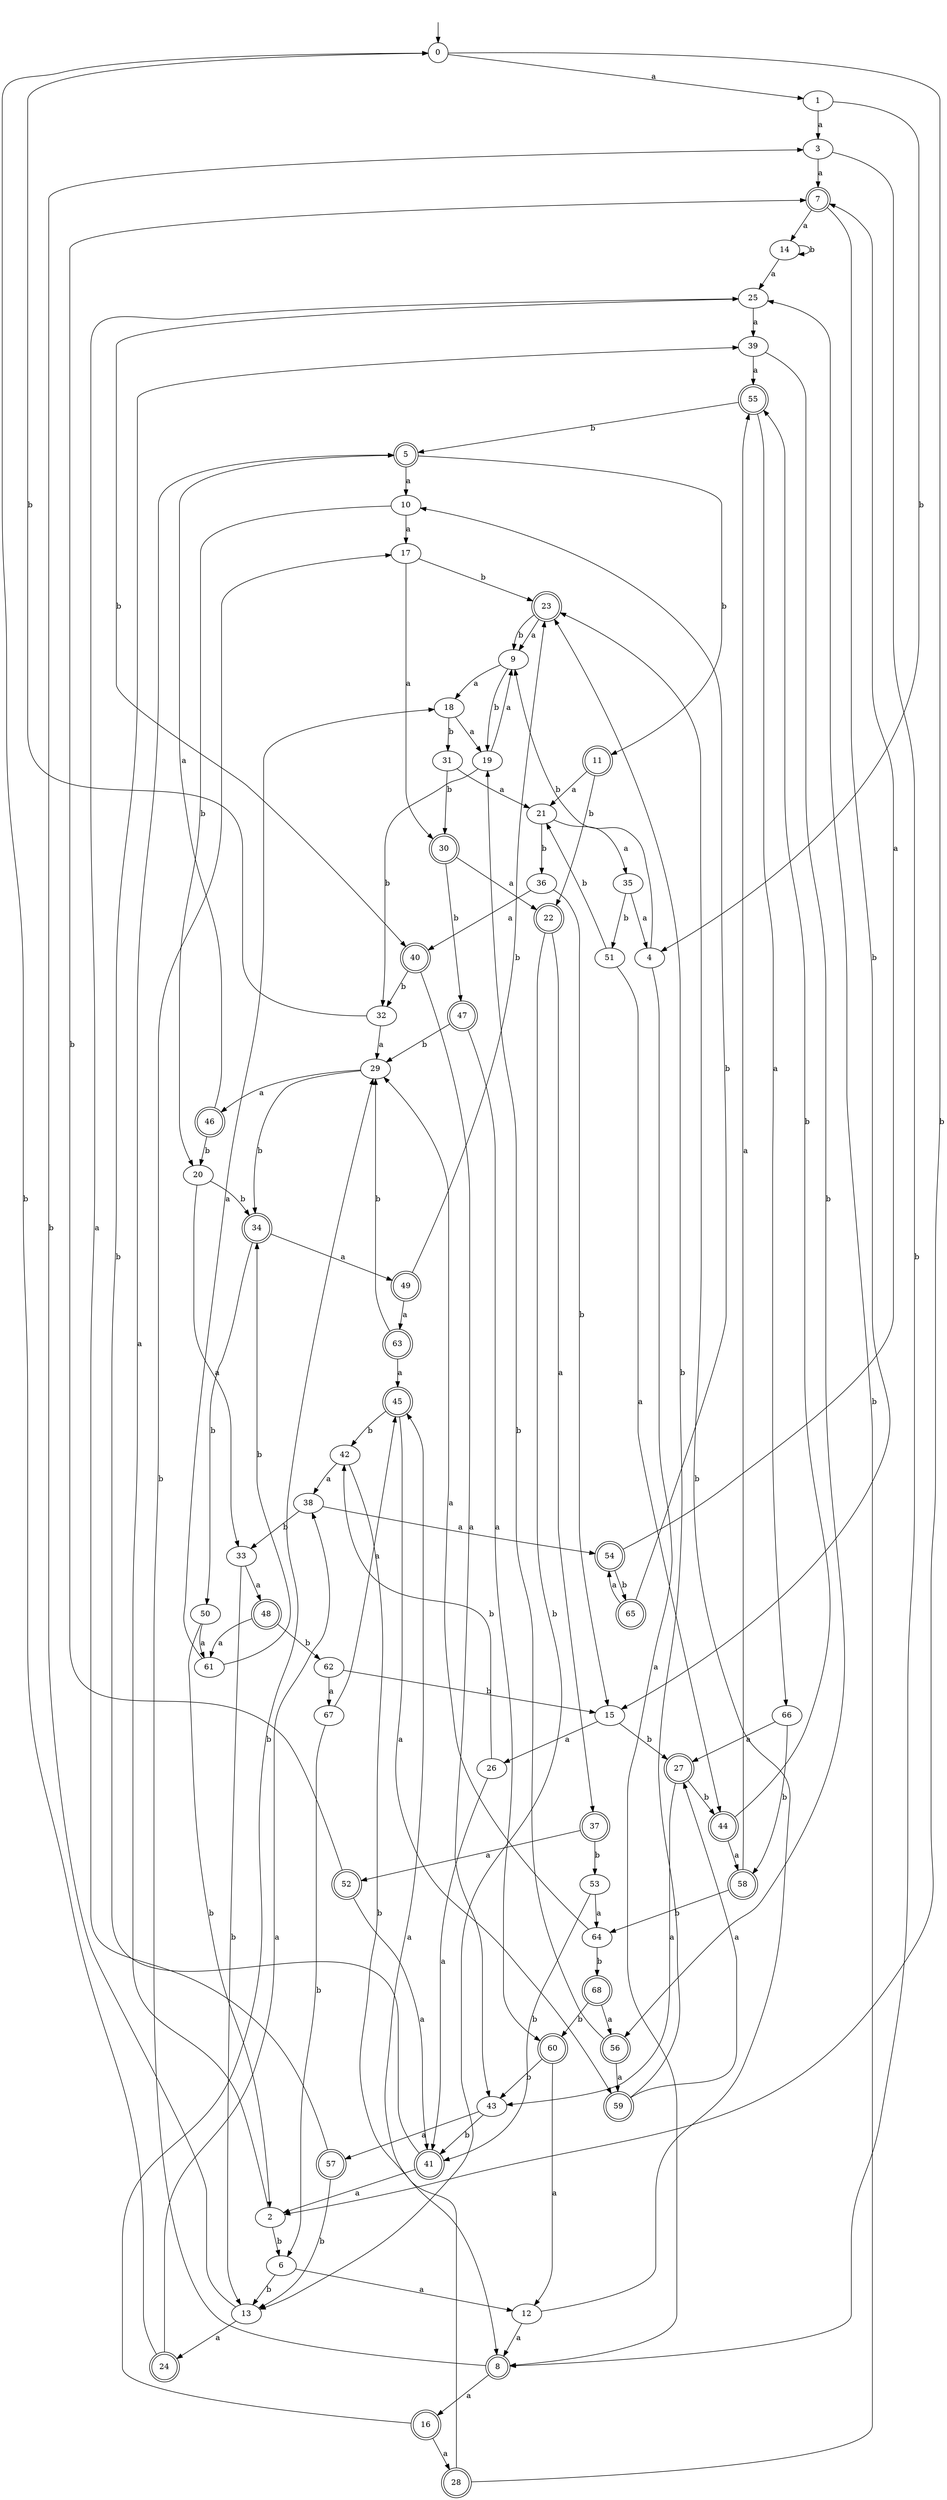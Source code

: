 digraph RandomDFA {
  __start0 [label="", shape=none];
  __start0 -> 0 [label=""];
  0 [shape=circle]
  0 -> 1 [label="a"]
  0 -> 2 [label="b"]
  1
  1 -> 3 [label="a"]
  1 -> 4 [label="b"]
  2
  2 -> 5 [label="a"]
  2 -> 6 [label="b"]
  3
  3 -> 7 [label="a"]
  3 -> 8 [label="b"]
  4
  4 -> 8 [label="a"]
  4 -> 9 [label="b"]
  5 [shape=doublecircle]
  5 -> 10 [label="a"]
  5 -> 11 [label="b"]
  6
  6 -> 12 [label="a"]
  6 -> 13 [label="b"]
  7 [shape=doublecircle]
  7 -> 14 [label="a"]
  7 -> 15 [label="b"]
  8 [shape=doublecircle]
  8 -> 16 [label="a"]
  8 -> 17 [label="b"]
  9
  9 -> 18 [label="a"]
  9 -> 19 [label="b"]
  10
  10 -> 17 [label="a"]
  10 -> 20 [label="b"]
  11 [shape=doublecircle]
  11 -> 21 [label="a"]
  11 -> 22 [label="b"]
  12
  12 -> 8 [label="a"]
  12 -> 23 [label="b"]
  13
  13 -> 24 [label="a"]
  13 -> 3 [label="b"]
  14
  14 -> 25 [label="a"]
  14 -> 14 [label="b"]
  15
  15 -> 26 [label="a"]
  15 -> 27 [label="b"]
  16 [shape=doublecircle]
  16 -> 28 [label="a"]
  16 -> 29 [label="b"]
  17
  17 -> 30 [label="a"]
  17 -> 23 [label="b"]
  18
  18 -> 19 [label="a"]
  18 -> 31 [label="b"]
  19
  19 -> 9 [label="a"]
  19 -> 32 [label="b"]
  20
  20 -> 33 [label="a"]
  20 -> 34 [label="b"]
  21
  21 -> 35 [label="a"]
  21 -> 36 [label="b"]
  22 [shape=doublecircle]
  22 -> 37 [label="a"]
  22 -> 13 [label="b"]
  23 [shape=doublecircle]
  23 -> 9 [label="a"]
  23 -> 9 [label="b"]
  24 [shape=doublecircle]
  24 -> 38 [label="a"]
  24 -> 0 [label="b"]
  25
  25 -> 39 [label="a"]
  25 -> 40 [label="b"]
  26
  26 -> 41 [label="a"]
  26 -> 42 [label="b"]
  27 [shape=doublecircle]
  27 -> 43 [label="a"]
  27 -> 44 [label="b"]
  28 [shape=doublecircle]
  28 -> 45 [label="a"]
  28 -> 25 [label="b"]
  29
  29 -> 46 [label="a"]
  29 -> 34 [label="b"]
  30 [shape=doublecircle]
  30 -> 22 [label="a"]
  30 -> 47 [label="b"]
  31
  31 -> 21 [label="a"]
  31 -> 30 [label="b"]
  32
  32 -> 29 [label="a"]
  32 -> 0 [label="b"]
  33
  33 -> 48 [label="a"]
  33 -> 13 [label="b"]
  34 [shape=doublecircle]
  34 -> 49 [label="a"]
  34 -> 50 [label="b"]
  35
  35 -> 4 [label="a"]
  35 -> 51 [label="b"]
  36
  36 -> 40 [label="a"]
  36 -> 15 [label="b"]
  37 [shape=doublecircle]
  37 -> 52 [label="a"]
  37 -> 53 [label="b"]
  38
  38 -> 54 [label="a"]
  38 -> 33 [label="b"]
  39
  39 -> 55 [label="a"]
  39 -> 56 [label="b"]
  40 [shape=doublecircle]
  40 -> 43 [label="a"]
  40 -> 32 [label="b"]
  41 [shape=doublecircle]
  41 -> 2 [label="a"]
  41 -> 39 [label="b"]
  42
  42 -> 38 [label="a"]
  42 -> 8 [label="b"]
  43
  43 -> 57 [label="a"]
  43 -> 41 [label="b"]
  44 [shape=doublecircle]
  44 -> 58 [label="a"]
  44 -> 55 [label="b"]
  45 [shape=doublecircle]
  45 -> 59 [label="a"]
  45 -> 42 [label="b"]
  46 [shape=doublecircle]
  46 -> 5 [label="a"]
  46 -> 20 [label="b"]
  47 [shape=doublecircle]
  47 -> 60 [label="a"]
  47 -> 29 [label="b"]
  48 [shape=doublecircle]
  48 -> 61 [label="a"]
  48 -> 62 [label="b"]
  49 [shape=doublecircle]
  49 -> 63 [label="a"]
  49 -> 23 [label="b"]
  50
  50 -> 61 [label="a"]
  50 -> 2 [label="b"]
  51
  51 -> 44 [label="a"]
  51 -> 21 [label="b"]
  52 [shape=doublecircle]
  52 -> 41 [label="a"]
  52 -> 7 [label="b"]
  53
  53 -> 64 [label="a"]
  53 -> 41 [label="b"]
  54 [shape=doublecircle]
  54 -> 7 [label="a"]
  54 -> 65 [label="b"]
  55 [shape=doublecircle]
  55 -> 66 [label="a"]
  55 -> 5 [label="b"]
  56 [shape=doublecircle]
  56 -> 59 [label="a"]
  56 -> 19 [label="b"]
  57 [shape=doublecircle]
  57 -> 25 [label="a"]
  57 -> 13 [label="b"]
  58 [shape=doublecircle]
  58 -> 55 [label="a"]
  58 -> 64 [label="b"]
  59 [shape=doublecircle]
  59 -> 27 [label="a"]
  59 -> 23 [label="b"]
  60 [shape=doublecircle]
  60 -> 12 [label="a"]
  60 -> 43 [label="b"]
  61
  61 -> 18 [label="a"]
  61 -> 34 [label="b"]
  62
  62 -> 67 [label="a"]
  62 -> 15 [label="b"]
  63 [shape=doublecircle]
  63 -> 45 [label="a"]
  63 -> 29 [label="b"]
  64
  64 -> 29 [label="a"]
  64 -> 68 [label="b"]
  65 [shape=doublecircle]
  65 -> 54 [label="a"]
  65 -> 10 [label="b"]
  66
  66 -> 27 [label="a"]
  66 -> 58 [label="b"]
  67
  67 -> 45 [label="a"]
  67 -> 6 [label="b"]
  68 [shape=doublecircle]
  68 -> 56 [label="a"]
  68 -> 60 [label="b"]
}
